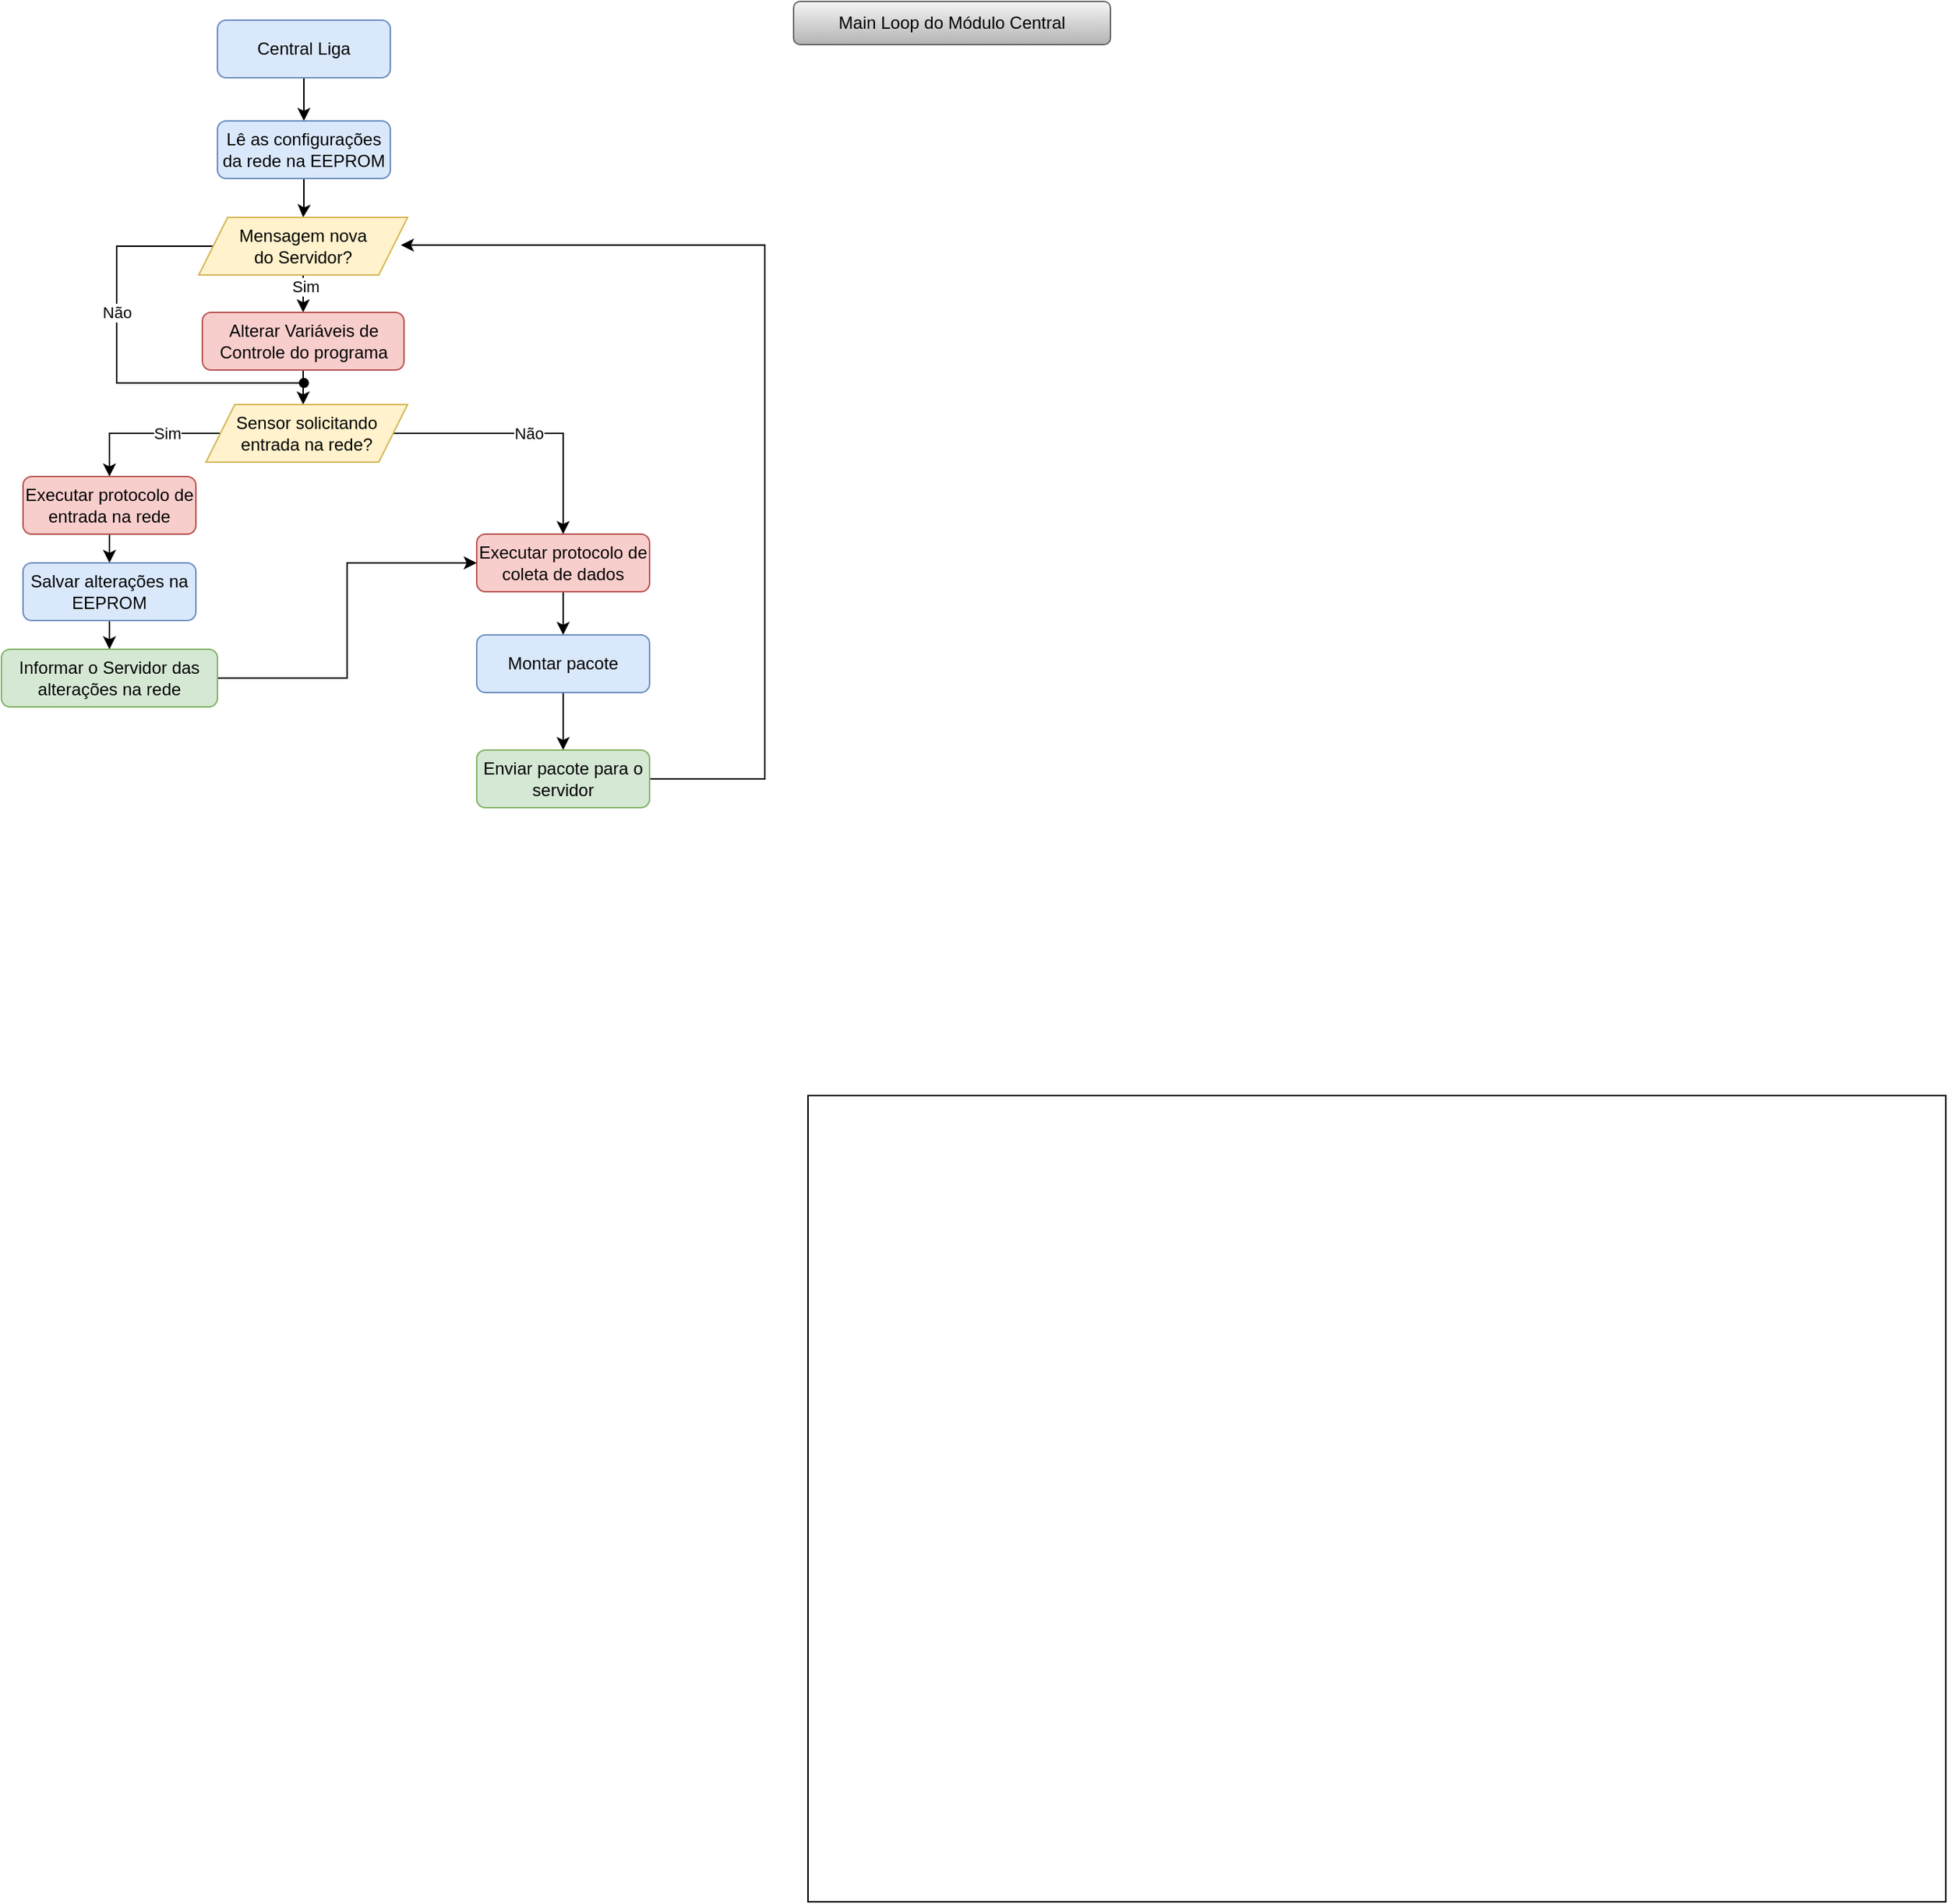 <mxfile version="21.6.3" type="device">
  <diagram id="C5RBs43oDa-KdzZeNtuy" name="Page-1">
    <mxGraphModel dx="1147" dy="572" grid="1" gridSize="10" guides="1" tooltips="1" connect="1" arrows="1" fold="1" page="1" pageScale="1" pageWidth="827" pageHeight="1169" math="0" shadow="0">
      <root>
        <mxCell id="WIyWlLk6GJQsqaUBKTNV-0" />
        <mxCell id="WIyWlLk6GJQsqaUBKTNV-1" parent="WIyWlLk6GJQsqaUBKTNV-0" />
        <mxCell id="-PdL6HUcCd3HRVwnTGhl-5" value="" style="rounded=0;whiteSpace=wrap;html=1;" parent="WIyWlLk6GJQsqaUBKTNV-1" vertex="1">
          <mxGeometry x="570" y="770" width="790" height="560" as="geometry" />
        </mxCell>
        <mxCell id="3TPBliiVLT5k9kqOGAwY-2" style="edgeStyle=orthogonalEdgeStyle;rounded=0;orthogonalLoop=1;jettySize=auto;html=1;exitX=0.5;exitY=1;exitDx=0;exitDy=0;entryX=0.5;entryY=0;entryDx=0;entryDy=0;" parent="WIyWlLk6GJQsqaUBKTNV-1" source="WIyWlLk6GJQsqaUBKTNV-3" target="3TPBliiVLT5k9kqOGAwY-0" edge="1">
          <mxGeometry relative="1" as="geometry" />
        </mxCell>
        <mxCell id="WIyWlLk6GJQsqaUBKTNV-3" value="&lt;div&gt;Central Liga&lt;/div&gt;" style="rounded=1;whiteSpace=wrap;html=1;fontSize=12;glass=0;strokeWidth=1;shadow=0;fillColor=#dae8fc;strokeColor=#6c8ebf;" parent="WIyWlLk6GJQsqaUBKTNV-1" vertex="1">
          <mxGeometry x="160" y="23" width="120" height="40" as="geometry" />
        </mxCell>
        <mxCell id="3TPBliiVLT5k9kqOGAwY-9" style="edgeStyle=orthogonalEdgeStyle;rounded=0;orthogonalLoop=1;jettySize=auto;html=1;entryX=0.5;entryY=0;entryDx=0;entryDy=0;" parent="WIyWlLk6GJQsqaUBKTNV-1" source="3TPBliiVLT5k9kqOGAwY-0" target="3TPBliiVLT5k9kqOGAwY-4" edge="1">
          <mxGeometry relative="1" as="geometry" />
        </mxCell>
        <mxCell id="3TPBliiVLT5k9kqOGAwY-0" value="Lê as configurações da rede na EEPROM" style="rounded=1;whiteSpace=wrap;html=1;fontSize=12;glass=0;strokeWidth=1;shadow=0;fillColor=#dae8fc;strokeColor=#6c8ebf;" parent="WIyWlLk6GJQsqaUBKTNV-1" vertex="1">
          <mxGeometry x="160" y="93" width="120" height="40" as="geometry" />
        </mxCell>
        <mxCell id="fODg9ov51nU1RLH3mTZg-1" style="edgeStyle=orthogonalEdgeStyle;rounded=0;orthogonalLoop=1;jettySize=auto;html=1;entryX=0.5;entryY=0;entryDx=0;entryDy=0;" edge="1" parent="WIyWlLk6GJQsqaUBKTNV-1" source="3TPBliiVLT5k9kqOGAwY-4" target="3TPBliiVLT5k9kqOGAwY-6">
          <mxGeometry relative="1" as="geometry" />
        </mxCell>
        <mxCell id="fODg9ov51nU1RLH3mTZg-2" value="Sim" style="edgeLabel;html=1;align=center;verticalAlign=middle;resizable=0;points=[];" vertex="1" connectable="0" parent="fODg9ov51nU1RLH3mTZg-1">
          <mxGeometry x="0.252" y="1" relative="1" as="geometry">
            <mxPoint y="2" as="offset" />
          </mxGeometry>
        </mxCell>
        <mxCell id="fODg9ov51nU1RLH3mTZg-7" value="Não" style="edgeStyle=orthogonalEdgeStyle;rounded=0;orthogonalLoop=1;jettySize=auto;html=1;endArrow=oval;endFill=1;exitX=0;exitY=0.5;exitDx=0;exitDy=0;" edge="1" parent="WIyWlLk6GJQsqaUBKTNV-1" source="3TPBliiVLT5k9kqOGAwY-4">
          <mxGeometry x="-0.225" relative="1" as="geometry">
            <mxPoint x="220" y="275" as="targetPoint" />
            <mxPoint x="270" y="220" as="sourcePoint" />
            <Array as="points">
              <mxPoint x="90" y="180" />
              <mxPoint x="90" y="275" />
            </Array>
            <mxPoint as="offset" />
          </mxGeometry>
        </mxCell>
        <mxCell id="3TPBliiVLT5k9kqOGAwY-4" value="&lt;div&gt;Mensagem nova &lt;br&gt;&lt;/div&gt;&lt;div&gt;do Servidor?&lt;/div&gt;" style="shape=parallelogram;perimeter=parallelogramPerimeter;whiteSpace=wrap;html=1;fixedSize=1;fillColor=#fff2cc;strokeColor=#d6b656;" parent="WIyWlLk6GJQsqaUBKTNV-1" vertex="1">
          <mxGeometry x="147" y="160" width="145" height="40" as="geometry" />
        </mxCell>
        <mxCell id="fODg9ov51nU1RLH3mTZg-5" style="edgeStyle=orthogonalEdgeStyle;rounded=0;orthogonalLoop=1;jettySize=auto;html=1;entryX=0.5;entryY=0;entryDx=0;entryDy=0;" edge="1" parent="WIyWlLk6GJQsqaUBKTNV-1" source="3TPBliiVLT5k9kqOGAwY-6">
          <mxGeometry relative="1" as="geometry">
            <mxPoint x="219.5" y="290" as="targetPoint" />
          </mxGeometry>
        </mxCell>
        <mxCell id="3TPBliiVLT5k9kqOGAwY-6" value="Alterar Variáveis de Controle do programa" style="rounded=1;whiteSpace=wrap;html=1;fontSize=12;glass=0;strokeWidth=1;shadow=0;fillColor=#f8cecc;strokeColor=#b85450;" parent="WIyWlLk6GJQsqaUBKTNV-1" vertex="1">
          <mxGeometry x="149.5" y="226" width="140" height="40" as="geometry" />
        </mxCell>
        <mxCell id="3TPBliiVLT5k9kqOGAwY-19" style="edgeStyle=orthogonalEdgeStyle;rounded=0;orthogonalLoop=1;jettySize=auto;html=1;exitX=0.5;exitY=1;exitDx=0;exitDy=0;entryX=0.5;entryY=0;entryDx=0;entryDy=0;" parent="WIyWlLk6GJQsqaUBKTNV-1" source="3TPBliiVLT5k9kqOGAwY-17" target="3TPBliiVLT5k9kqOGAwY-18" edge="1">
          <mxGeometry relative="1" as="geometry" />
        </mxCell>
        <mxCell id="3TPBliiVLT5k9kqOGAwY-17" value="Executar protocolo de coleta de dados" style="rounded=1;whiteSpace=wrap;html=1;fontSize=12;glass=0;strokeWidth=1;shadow=0;fillColor=#f8cecc;strokeColor=#b85450;" parent="WIyWlLk6GJQsqaUBKTNV-1" vertex="1">
          <mxGeometry x="340" y="380" width="120" height="40" as="geometry" />
        </mxCell>
        <mxCell id="3TPBliiVLT5k9kqOGAwY-25" style="edgeStyle=orthogonalEdgeStyle;rounded=0;orthogonalLoop=1;jettySize=auto;html=1;entryX=0.5;entryY=0;entryDx=0;entryDy=0;" parent="WIyWlLk6GJQsqaUBKTNV-1" source="3TPBliiVLT5k9kqOGAwY-18" target="3TPBliiVLT5k9kqOGAwY-24" edge="1">
          <mxGeometry relative="1" as="geometry" />
        </mxCell>
        <mxCell id="3TPBliiVLT5k9kqOGAwY-18" value="Montar pacote" style="rounded=1;whiteSpace=wrap;html=1;fontSize=12;glass=0;strokeWidth=1;shadow=0;fillColor=#dae8fc;strokeColor=#6c8ebf;" parent="WIyWlLk6GJQsqaUBKTNV-1" vertex="1">
          <mxGeometry x="340" y="450" width="120" height="40" as="geometry" />
        </mxCell>
        <mxCell id="fODg9ov51nU1RLH3mTZg-10" value="Sim" style="edgeStyle=orthogonalEdgeStyle;rounded=0;orthogonalLoop=1;jettySize=auto;html=1;entryX=0.5;entryY=0;entryDx=0;entryDy=0;" edge="1" parent="WIyWlLk6GJQsqaUBKTNV-1" source="3TPBliiVLT5k9kqOGAwY-20" target="3TPBliiVLT5k9kqOGAwY-28">
          <mxGeometry x="-0.309" relative="1" as="geometry">
            <mxPoint as="offset" />
          </mxGeometry>
        </mxCell>
        <mxCell id="fODg9ov51nU1RLH3mTZg-12" value="Não" style="edgeStyle=orthogonalEdgeStyle;rounded=0;orthogonalLoop=1;jettySize=auto;html=1;exitX=1;exitY=0.5;exitDx=0;exitDy=0;entryX=0.5;entryY=0;entryDx=0;entryDy=0;" edge="1" parent="WIyWlLk6GJQsqaUBKTNV-1" source="3TPBliiVLT5k9kqOGAwY-20" target="3TPBliiVLT5k9kqOGAwY-17">
          <mxGeometry relative="1" as="geometry" />
        </mxCell>
        <mxCell id="3TPBliiVLT5k9kqOGAwY-20" value="Sensor solicitando entrada na rede?" style="shape=parallelogram;perimeter=parallelogramPerimeter;whiteSpace=wrap;html=1;fixedSize=1;fillColor=#fff2cc;strokeColor=#d6b656;" parent="WIyWlLk6GJQsqaUBKTNV-1" vertex="1">
          <mxGeometry x="152" y="290" width="140" height="40" as="geometry" />
        </mxCell>
        <mxCell id="fODg9ov51nU1RLH3mTZg-14" style="edgeStyle=orthogonalEdgeStyle;rounded=0;orthogonalLoop=1;jettySize=auto;html=1;entryX=0.968;entryY=0.48;entryDx=0;entryDy=0;entryPerimeter=0;" edge="1" parent="WIyWlLk6GJQsqaUBKTNV-1" source="3TPBliiVLT5k9kqOGAwY-24" target="3TPBliiVLT5k9kqOGAwY-4">
          <mxGeometry relative="1" as="geometry">
            <Array as="points">
              <mxPoint x="540" y="550" />
              <mxPoint x="540" y="179" />
            </Array>
          </mxGeometry>
        </mxCell>
        <mxCell id="3TPBliiVLT5k9kqOGAwY-24" value="Enviar pacote para o servidor" style="rounded=1;whiteSpace=wrap;html=1;fontSize=12;glass=0;strokeWidth=1;shadow=0;fillColor=#d5e8d4;strokeColor=#82b366;" parent="WIyWlLk6GJQsqaUBKTNV-1" vertex="1">
          <mxGeometry x="340" y="530" width="120" height="40" as="geometry" />
        </mxCell>
        <mxCell id="3TPBliiVLT5k9kqOGAwY-31" style="edgeStyle=orthogonalEdgeStyle;rounded=0;orthogonalLoop=1;jettySize=auto;html=1;entryX=0.5;entryY=0;entryDx=0;entryDy=0;" parent="WIyWlLk6GJQsqaUBKTNV-1" source="3TPBliiVLT5k9kqOGAwY-28" target="3TPBliiVLT5k9kqOGAwY-32" edge="1">
          <mxGeometry relative="1" as="geometry">
            <mxPoint x="173.5" y="530" as="targetPoint" />
            <Array as="points">
              <mxPoint x="85" y="390" />
              <mxPoint x="85" y="390" />
            </Array>
          </mxGeometry>
        </mxCell>
        <mxCell id="3TPBliiVLT5k9kqOGAwY-28" value="Executar protocolo de entrada na rede" style="rounded=1;whiteSpace=wrap;html=1;fontSize=12;glass=0;strokeWidth=1;shadow=0;fillColor=#f8cecc;strokeColor=#b85450;" parent="WIyWlLk6GJQsqaUBKTNV-1" vertex="1">
          <mxGeometry x="25" y="340" width="120" height="40" as="geometry" />
        </mxCell>
        <mxCell id="3TPBliiVLT5k9kqOGAwY-33" style="edgeStyle=orthogonalEdgeStyle;rounded=0;orthogonalLoop=1;jettySize=auto;html=1;entryX=0.5;entryY=0;entryDx=0;entryDy=0;" parent="WIyWlLk6GJQsqaUBKTNV-1" source="3TPBliiVLT5k9kqOGAwY-32" edge="1" target="3TPBliiVLT5k9kqOGAwY-35">
          <mxGeometry relative="1" as="geometry">
            <mxPoint x="173.5" y="620" as="targetPoint" />
          </mxGeometry>
        </mxCell>
        <mxCell id="3TPBliiVLT5k9kqOGAwY-32" value="Salvar alterações na EEPROM" style="rounded=1;whiteSpace=wrap;html=1;fontSize=12;glass=0;strokeWidth=1;shadow=0;fillColor=#dae8fc;strokeColor=#6c8ebf;" parent="WIyWlLk6GJQsqaUBKTNV-1" vertex="1">
          <mxGeometry x="25" y="400" width="120" height="40" as="geometry" />
        </mxCell>
        <mxCell id="fODg9ov51nU1RLH3mTZg-13" style="edgeStyle=orthogonalEdgeStyle;rounded=0;orthogonalLoop=1;jettySize=auto;html=1;entryX=0;entryY=0.5;entryDx=0;entryDy=0;" edge="1" parent="WIyWlLk6GJQsqaUBKTNV-1" source="3TPBliiVLT5k9kqOGAwY-35" target="3TPBliiVLT5k9kqOGAwY-17">
          <mxGeometry relative="1" as="geometry" />
        </mxCell>
        <mxCell id="3TPBliiVLT5k9kqOGAwY-35" value="Informar o Servidor das alterações na rede" style="rounded=1;whiteSpace=wrap;html=1;fontSize=12;glass=0;strokeWidth=1;shadow=0;fillColor=#d5e8d4;strokeColor=#82b366;" parent="WIyWlLk6GJQsqaUBKTNV-1" vertex="1">
          <mxGeometry x="10" y="460" width="150" height="40" as="geometry" />
        </mxCell>
        <mxCell id="-PdL6HUcCd3HRVwnTGhl-6" value="Main Loop do Módulo Central" style="rounded=1;whiteSpace=wrap;html=1;fillColor=#f5f5f5;gradientColor=#b3b3b3;strokeColor=#666666;" parent="WIyWlLk6GJQsqaUBKTNV-1" vertex="1">
          <mxGeometry x="560" y="10" width="220" height="30" as="geometry" />
        </mxCell>
      </root>
    </mxGraphModel>
  </diagram>
</mxfile>
